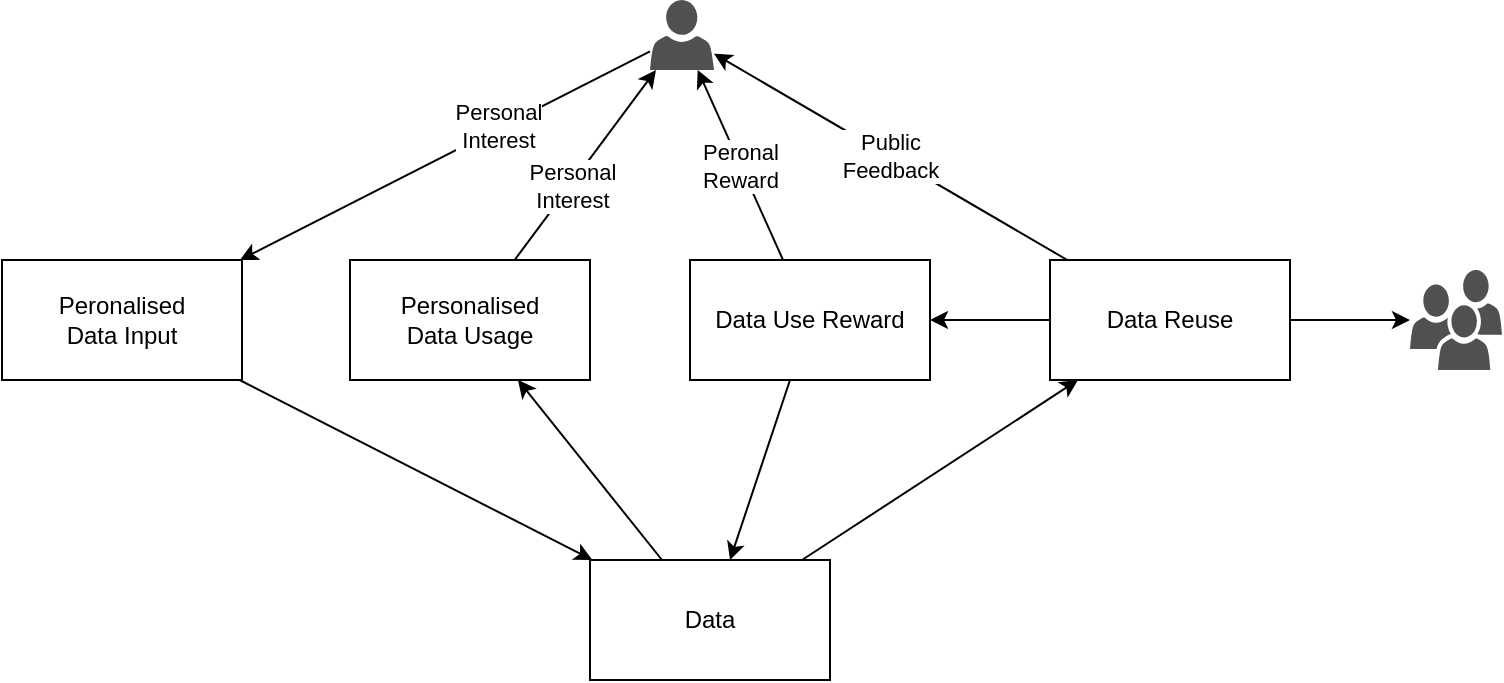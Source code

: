 <mxfile version="15.4.0" type="device" pages="2"><diagram id="xy1uc7YiXPTWMgkI5pDA" name="Participation Reward"><mxGraphModel dx="1086" dy="972" grid="1" gridSize="10" guides="1" tooltips="1" connect="1" arrows="1" fold="1" page="1" pageScale="1" pageWidth="1920" pageHeight="1200" math="0" shadow="0"><root><mxCell id="0"/><mxCell id="1" parent="0"/><mxCell id="xvHgoZ9fHdPNLXfxW_9i-24" style="edgeStyle=none;rounded=0;orthogonalLoop=1;jettySize=auto;html=1;" edge="1" parent="1" source="xvHgoZ9fHdPNLXfxW_9i-19" target="xvHgoZ9fHdPNLXfxW_9i-20"><mxGeometry relative="1" as="geometry"/></mxCell><mxCell id="xvHgoZ9fHdPNLXfxW_9i-36" value="Personal&lt;br&gt;Interest" style="edgeLabel;html=1;align=center;verticalAlign=middle;resizable=0;points=[];" vertex="1" connectable="0" parent="xvHgoZ9fHdPNLXfxW_9i-24"><mxGeometry x="-0.256" y="-2" relative="1" as="geometry"><mxPoint x="1" as="offset"/></mxGeometry></mxCell><mxCell id="xvHgoZ9fHdPNLXfxW_9i-19" value="" style="sketch=0;pointerEvents=1;shadow=0;dashed=0;html=1;strokeColor=none;fillColor=#505050;labelPosition=center;verticalLabelPosition=bottom;verticalAlign=top;outlineConnect=0;align=center;shape=mxgraph.office.users.user;" vertex="1" parent="1"><mxGeometry x="390" y="210" width="32" height="35" as="geometry"/></mxCell><mxCell id="xvHgoZ9fHdPNLXfxW_9i-28" style="edgeStyle=none;rounded=0;orthogonalLoop=1;jettySize=auto;html=1;" edge="1" parent="1" source="xvHgoZ9fHdPNLXfxW_9i-20" target="xvHgoZ9fHdPNLXfxW_9i-25"><mxGeometry relative="1" as="geometry"/></mxCell><mxCell id="xvHgoZ9fHdPNLXfxW_9i-20" value="Peronalised&lt;br&gt;Data Input" style="rounded=0;whiteSpace=wrap;html=1;" vertex="1" parent="1"><mxGeometry x="66" y="340" width="120" height="60" as="geometry"/></mxCell><mxCell id="xvHgoZ9fHdPNLXfxW_9i-23" style="edgeStyle=none;rounded=0;orthogonalLoop=1;jettySize=auto;html=1;" edge="1" parent="1" source="xvHgoZ9fHdPNLXfxW_9i-21" target="xvHgoZ9fHdPNLXfxW_9i-22"><mxGeometry relative="1" as="geometry"/></mxCell><mxCell id="xvHgoZ9fHdPNLXfxW_9i-33" value="" style="edgeStyle=none;rounded=0;orthogonalLoop=1;jettySize=auto;html=1;" edge="1" parent="1" source="xvHgoZ9fHdPNLXfxW_9i-21" target="xvHgoZ9fHdPNLXfxW_9i-32"><mxGeometry relative="1" as="geometry"/></mxCell><mxCell id="xvHgoZ9fHdPNLXfxW_9i-35" value="Public&lt;br&gt;Feedback" style="edgeStyle=none;rounded=0;orthogonalLoop=1;jettySize=auto;html=1;" edge="1" parent="1" source="xvHgoZ9fHdPNLXfxW_9i-21" target="xvHgoZ9fHdPNLXfxW_9i-19"><mxGeometry relative="1" as="geometry"/></mxCell><mxCell id="xvHgoZ9fHdPNLXfxW_9i-21" value="Data Reuse" style="rounded=0;whiteSpace=wrap;html=1;" vertex="1" parent="1"><mxGeometry x="590" y="340" width="120" height="60" as="geometry"/></mxCell><mxCell id="xvHgoZ9fHdPNLXfxW_9i-22" value="" style="sketch=0;pointerEvents=1;shadow=0;dashed=0;html=1;strokeColor=none;fillColor=#505050;labelPosition=center;verticalLabelPosition=bottom;verticalAlign=top;outlineConnect=0;align=center;shape=mxgraph.office.users.users;" vertex="1" parent="1"><mxGeometry x="770" y="345" width="46" height="50" as="geometry"/></mxCell><mxCell id="xvHgoZ9fHdPNLXfxW_9i-29" style="edgeStyle=none;rounded=0;orthogonalLoop=1;jettySize=auto;html=1;" edge="1" parent="1" source="xvHgoZ9fHdPNLXfxW_9i-25" target="xvHgoZ9fHdPNLXfxW_9i-26"><mxGeometry relative="1" as="geometry"/></mxCell><mxCell id="xvHgoZ9fHdPNLXfxW_9i-30" style="edgeStyle=none;rounded=0;orthogonalLoop=1;jettySize=auto;html=1;" edge="1" parent="1" source="xvHgoZ9fHdPNLXfxW_9i-25" target="xvHgoZ9fHdPNLXfxW_9i-21"><mxGeometry relative="1" as="geometry"/></mxCell><mxCell id="xvHgoZ9fHdPNLXfxW_9i-25" value="Data" style="rounded=0;whiteSpace=wrap;html=1;" vertex="1" parent="1"><mxGeometry x="360" y="490" width="120" height="60" as="geometry"/></mxCell><mxCell id="xvHgoZ9fHdPNLXfxW_9i-27" style="edgeStyle=none;rounded=0;orthogonalLoop=1;jettySize=auto;html=1;" edge="1" parent="1" source="xvHgoZ9fHdPNLXfxW_9i-26" target="xvHgoZ9fHdPNLXfxW_9i-19"><mxGeometry relative="1" as="geometry"/></mxCell><mxCell id="xvHgoZ9fHdPNLXfxW_9i-37" value="Personal&lt;br&gt;Interest" style="edgeLabel;html=1;align=center;verticalAlign=middle;resizable=0;points=[];" vertex="1" connectable="0" parent="xvHgoZ9fHdPNLXfxW_9i-27"><mxGeometry x="-0.196" relative="1" as="geometry"><mxPoint y="1" as="offset"/></mxGeometry></mxCell><mxCell id="xvHgoZ9fHdPNLXfxW_9i-26" value="Personalised&lt;br&gt;Data Usage" style="rounded=0;whiteSpace=wrap;html=1;" vertex="1" parent="1"><mxGeometry x="240" y="340" width="120" height="60" as="geometry"/></mxCell><mxCell id="xvHgoZ9fHdPNLXfxW_9i-34" value="Peronal&lt;br&gt;Reward" style="edgeStyle=none;rounded=0;orthogonalLoop=1;jettySize=auto;html=1;" edge="1" parent="1" source="xvHgoZ9fHdPNLXfxW_9i-32" target="xvHgoZ9fHdPNLXfxW_9i-19"><mxGeometry relative="1" as="geometry"/></mxCell><mxCell id="O7ftKxSw6U0rlg3RmWJp-1" style="edgeStyle=none;rounded=0;orthogonalLoop=1;jettySize=auto;html=1;" edge="1" parent="1" source="xvHgoZ9fHdPNLXfxW_9i-32" target="xvHgoZ9fHdPNLXfxW_9i-25"><mxGeometry relative="1" as="geometry"/></mxCell><mxCell id="xvHgoZ9fHdPNLXfxW_9i-32" value="Data Use Reward" style="rounded=0;whiteSpace=wrap;html=1;" vertex="1" parent="1"><mxGeometry x="410" y="340" width="120" height="60" as="geometry"/></mxCell></root></mxGraphModel></diagram><diagram id="vRrB6KTRLX3sODGQuVaK" name="Current State"><mxGraphModel dx="1086" dy="972" grid="1" gridSize="10" guides="1" tooltips="1" connect="1" arrows="1" fold="1" page="1" pageScale="1" pageWidth="1920" pageHeight="1200" math="0" shadow="0"><root><mxCell id="2dSa0TYqy6MPNcnbfMPL-0"/><mxCell id="2dSa0TYqy6MPNcnbfMPL-1" parent="2dSa0TYqy6MPNcnbfMPL-0"/><mxCell id="MQiboSnJcT2M2ym3SLaX-0" value="Wiki" style="shape=hexagon;perimeter=hexagonPerimeter2;whiteSpace=wrap;html=1;fixedSize=1;" vertex="1" parent="2dSa0TYqy6MPNcnbfMPL-1"><mxGeometry x="320" y="370" width="90" height="80" as="geometry"/></mxCell><mxCell id="MQiboSnJcT2M2ym3SLaX-1" value="Task" style="shape=hexagon;perimeter=hexagonPerimeter2;whiteSpace=wrap;html=1;fixedSize=1;" vertex="1" parent="2dSa0TYqy6MPNcnbfMPL-1"><mxGeometry x="390" y="410" width="90" height="80" as="geometry"/></mxCell><mxCell id="MQiboSnJcT2M2ym3SLaX-2" value="Artifacts" style="shape=hexagon;perimeter=hexagonPerimeter2;whiteSpace=wrap;html=1;fixedSize=1;" vertex="1" parent="2dSa0TYqy6MPNcnbfMPL-1"><mxGeometry x="390" y="330" width="90" height="80" as="geometry"/></mxCell><mxCell id="MQiboSnJcT2M2ym3SLaX-3" value="Architecture" style="shape=hexagon;perimeter=hexagonPerimeter2;whiteSpace=wrap;html=1;fixedSize=1;" vertex="1" parent="2dSa0TYqy6MPNcnbfMPL-1"><mxGeometry x="460" y="370" width="90" height="80" as="geometry"/></mxCell><mxCell id="MQiboSnJcT2M2ym3SLaX-4" value="Security" style="shape=hexagon;perimeter=hexagonPerimeter2;whiteSpace=wrap;html=1;fixedSize=1;" vertex="1" parent="2dSa0TYqy6MPNcnbfMPL-1"><mxGeometry x="530" y="410" width="90" height="80" as="geometry"/></mxCell><mxCell id="MQiboSnJcT2M2ym3SLaX-5" value="ERM" style="shape=hexagon;perimeter=hexagonPerimeter2;whiteSpace=wrap;html=1;fixedSize=1;" vertex="1" parent="2dSa0TYqy6MPNcnbfMPL-1"><mxGeometry x="390" y="490" width="90" height="80" as="geometry"/></mxCell><mxCell id="MQiboSnJcT2M2ym3SLaX-6" value="CRM" style="shape=hexagon;perimeter=hexagonPerimeter2;whiteSpace=wrap;html=1;fixedSize=1;" vertex="1" parent="2dSa0TYqy6MPNcnbfMPL-1"><mxGeometry x="320" y="450" width="90" height="80" as="geometry"/></mxCell><mxCell id="MQiboSnJcT2M2ym3SLaX-7" value="Roles" style="shape=hexagon;perimeter=hexagonPerimeter2;whiteSpace=wrap;html=1;fixedSize=1;" vertex="1" parent="2dSa0TYqy6MPNcnbfMPL-1"><mxGeometry x="460" y="450" width="90" height="80" as="geometry"/></mxCell><mxCell id="MQiboSnJcT2M2ym3SLaX-8" value="Audit" style="shape=hexagon;perimeter=hexagonPerimeter2;whiteSpace=wrap;html=1;fixedSize=1;" vertex="1" parent="2dSa0TYqy6MPNcnbfMPL-1"><mxGeometry x="600" y="450" width="90" height="80" as="geometry"/></mxCell><mxCell id="MQiboSnJcT2M2ym3SLaX-9" value="Resource" style="shape=hexagon;perimeter=hexagonPerimeter2;whiteSpace=wrap;html=1;fixedSize=1;" vertex="1" parent="2dSa0TYqy6MPNcnbfMPL-1"><mxGeometry x="530" y="490" width="90" height="80" as="geometry"/></mxCell><mxCell id="MQiboSnJcT2M2ym3SLaX-10" value="Practice" style="shape=hexagon;perimeter=hexagonPerimeter2;whiteSpace=wrap;html=1;fixedSize=1;" vertex="1" parent="2dSa0TYqy6MPNcnbfMPL-1"><mxGeometry x="530" y="330" width="90" height="80" as="geometry"/></mxCell><mxCell id="MQiboSnJcT2M2ym3SLaX-11" value="Policy" style="shape=hexagon;perimeter=hexagonPerimeter2;whiteSpace=wrap;html=1;fixedSize=1;" vertex="1" parent="2dSa0TYqy6MPNcnbfMPL-1"><mxGeometry x="460" y="290" width="90" height="80" as="geometry"/></mxCell><mxCell id="MQiboSnJcT2M2ym3SLaX-12" value="Compliance" style="shape=hexagon;perimeter=hexagonPerimeter2;whiteSpace=wrap;html=1;fixedSize=1;" vertex="1" parent="2dSa0TYqy6MPNcnbfMPL-1"><mxGeometry x="460" y="530" width="90" height="80" as="geometry"/></mxCell><mxCell id="MQiboSnJcT2M2ym3SLaX-13" value="Rewards" style="shape=hexagon;perimeter=hexagonPerimeter2;whiteSpace=wrap;html=1;fixedSize=1;" vertex="1" parent="2dSa0TYqy6MPNcnbfMPL-1"><mxGeometry x="600" y="530" width="90" height="80" as="geometry"/></mxCell><mxCell id="MQiboSnJcT2M2ym3SLaX-14" value="Risk" style="shape=hexagon;perimeter=hexagonPerimeter2;whiteSpace=wrap;html=1;fixedSize=1;" vertex="1" parent="2dSa0TYqy6MPNcnbfMPL-1"><mxGeometry x="600" y="370" width="90" height="80" as="geometry"/></mxCell><mxCell id="MQiboSnJcT2M2ym3SLaX-15" value="Requirements" style="shape=hexagon;perimeter=hexagonPerimeter2;whiteSpace=wrap;html=1;fixedSize=1;" vertex="1" parent="2dSa0TYqy6MPNcnbfMPL-1"><mxGeometry x="320" y="290" width="90" height="80" as="geometry"/></mxCell><mxCell id="MQiboSnJcT2M2ym3SLaX-16" value="Strategy" style="shape=hexagon;perimeter=hexagonPerimeter2;whiteSpace=wrap;html=1;fixedSize=1;" vertex="1" parent="2dSa0TYqy6MPNcnbfMPL-1"><mxGeometry x="530" y="250" width="90" height="80" as="geometry"/></mxCell><mxCell id="fsUDu_qC7thaoKl8lZcT-0" value="Assitant" style="shape=hexagon;perimeter=hexagonPerimeter2;whiteSpace=wrap;html=1;fixedSize=1;" vertex="1" parent="2dSa0TYqy6MPNcnbfMPL-1"><mxGeometry x="250" y="330" width="90" height="80" as="geometry"/></mxCell><mxCell id="fsUDu_qC7thaoKl8lZcT-7" style="edgeStyle=none;rounded=0;orthogonalLoop=1;jettySize=auto;html=1;" edge="1" parent="2dSa0TYqy6MPNcnbfMPL-1" source="fsUDu_qC7thaoKl8lZcT-1" target="fsUDu_qC7thaoKl8lZcT-5"><mxGeometry relative="1" as="geometry"/></mxCell><mxCell id="fsUDu_qC7thaoKl8lZcT-1" value="Mycroft&amp;nbsp;" style="text;html=1;strokeColor=none;fillColor=none;align=center;verticalAlign=middle;whiteSpace=wrap;rounded=0;" vertex="1" parent="2dSa0TYqy6MPNcnbfMPL-1"><mxGeometry x="70" y="290" width="60" height="30" as="geometry"/></mxCell><mxCell id="fsUDu_qC7thaoKl8lZcT-8" style="edgeStyle=none;rounded=0;orthogonalLoop=1;jettySize=auto;html=1;" edge="1" parent="2dSa0TYqy6MPNcnbfMPL-1" source="fsUDu_qC7thaoKl8lZcT-2" target="fsUDu_qC7thaoKl8lZcT-6"><mxGeometry relative="1" as="geometry"/></mxCell><mxCell id="fsUDu_qC7thaoKl8lZcT-2" value="Rasa" style="text;html=1;strokeColor=none;fillColor=none;align=center;verticalAlign=middle;whiteSpace=wrap;rounded=0;" vertex="1" parent="2dSa0TYqy6MPNcnbfMPL-1"><mxGeometry x="50" y="380" width="60" height="30" as="geometry"/></mxCell><mxCell id="fsUDu_qC7thaoKl8lZcT-4" style="edgeStyle=none;rounded=0;orthogonalLoop=1;jettySize=auto;html=1;" edge="1" parent="2dSa0TYqy6MPNcnbfMPL-1" source="fsUDu_qC7thaoKl8lZcT-3" target="MQiboSnJcT2M2ym3SLaX-0"><mxGeometry relative="1" as="geometry"/></mxCell><mxCell id="fsUDu_qC7thaoKl8lZcT-3" value="Marktext&lt;br&gt;Obsidian.md&lt;br&gt;Logseq&lt;br&gt;" style="text;html=1;strokeColor=none;fillColor=none;align=center;verticalAlign=middle;whiteSpace=wrap;rounded=0;" vertex="1" parent="2dSa0TYqy6MPNcnbfMPL-1"><mxGeometry x="100" y="530" width="60" height="30" as="geometry"/></mxCell><mxCell id="fsUDu_qC7thaoKl8lZcT-5" value="Voice" style="shape=hexagon;perimeter=hexagonPerimeter2;whiteSpace=wrap;html=1;fixedSize=1;" vertex="1" parent="2dSa0TYqy6MPNcnbfMPL-1"><mxGeometry x="180" y="290" width="90" height="80" as="geometry"/></mxCell><mxCell id="fsUDu_qC7thaoKl8lZcT-6" value="Chat" style="shape=hexagon;perimeter=hexagonPerimeter2;whiteSpace=wrap;html=1;fixedSize=1;" vertex="1" parent="2dSa0TYqy6MPNcnbfMPL-1"><mxGeometry x="180" y="370" width="90" height="80" as="geometry"/></mxCell></root></mxGraphModel></diagram></mxfile>